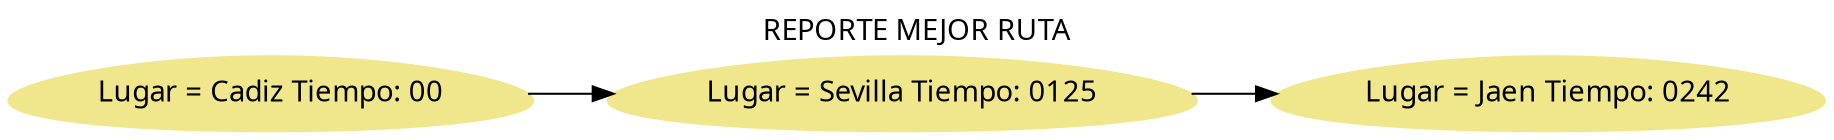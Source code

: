 digraph G {

 rankdir=LR; 
 node[shape = egg, style=filled, color = khaki, fontname = "Century Gothic"]; graph [fontname = "Century Gothic"];
labelloc = "t;"label = "REPORTE MEJOR RUTA";
brCadizCadiz[dir=both label = "Lugar = Cadiz Tiempo: 00"]brCadizCadiz-> brCadizSevilla
brCadizSevilla[dir=both label = "Lugar = Sevilla Tiempo: 0125"]brCadizSevilla-> brCadizJaen
brCadizJaen[dir=both label = "Lugar = Jaen Tiempo: 0242"]
}